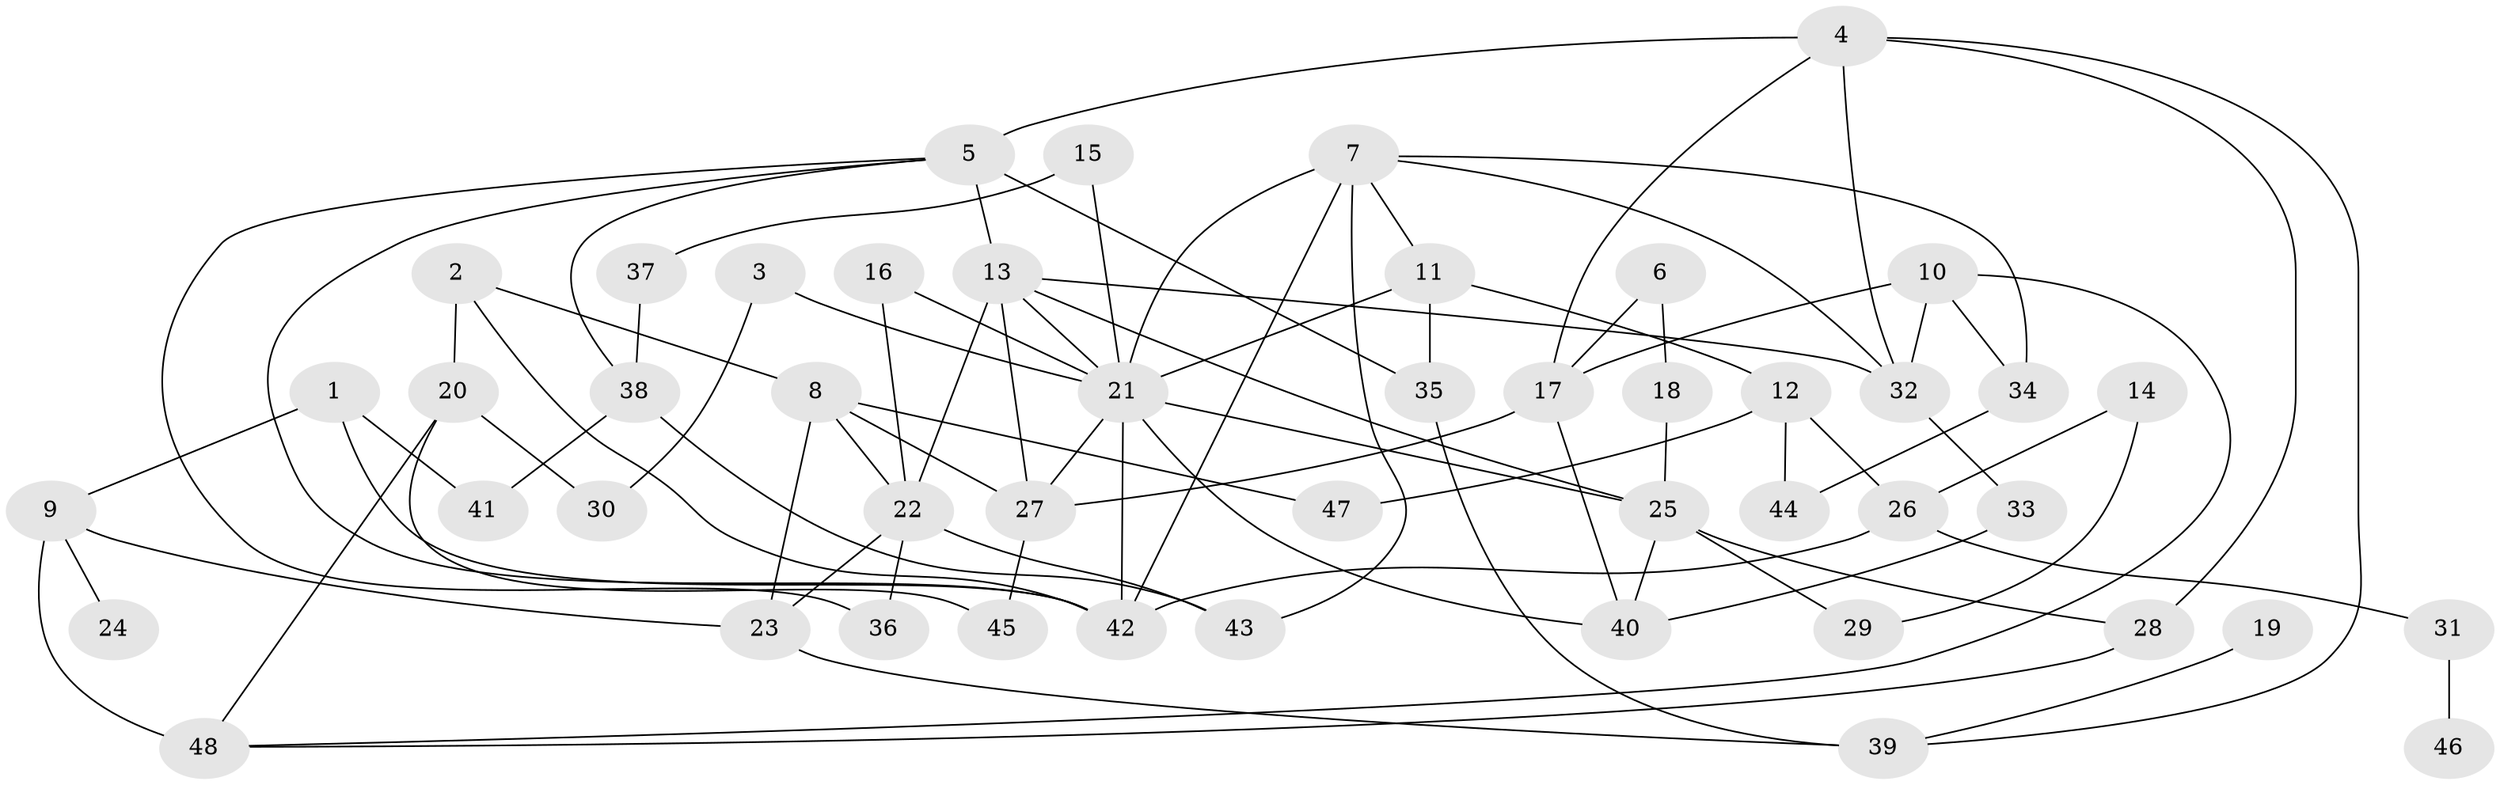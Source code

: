 // original degree distribution, {11: 0.010526315789473684, 7: 0.021052631578947368, 5: 0.08421052631578947, 3: 0.18947368421052632, 4: 0.10526315789473684, 2: 0.3157894736842105, 6: 0.05263157894736842, 1: 0.22105263157894736}
// Generated by graph-tools (version 1.1) at 2025/01/03/09/25 03:01:09]
// undirected, 48 vertices, 84 edges
graph export_dot {
graph [start="1"]
  node [color=gray90,style=filled];
  1;
  2;
  3;
  4;
  5;
  6;
  7;
  8;
  9;
  10;
  11;
  12;
  13;
  14;
  15;
  16;
  17;
  18;
  19;
  20;
  21;
  22;
  23;
  24;
  25;
  26;
  27;
  28;
  29;
  30;
  31;
  32;
  33;
  34;
  35;
  36;
  37;
  38;
  39;
  40;
  41;
  42;
  43;
  44;
  45;
  46;
  47;
  48;
  1 -- 9 [weight=1.0];
  1 -- 41 [weight=1.0];
  1 -- 42 [weight=1.0];
  2 -- 8 [weight=1.0];
  2 -- 20 [weight=2.0];
  2 -- 42 [weight=1.0];
  3 -- 21 [weight=1.0];
  3 -- 30 [weight=1.0];
  4 -- 5 [weight=1.0];
  4 -- 17 [weight=1.0];
  4 -- 28 [weight=1.0];
  4 -- 32 [weight=1.0];
  4 -- 39 [weight=1.0];
  5 -- 13 [weight=1.0];
  5 -- 35 [weight=2.0];
  5 -- 36 [weight=1.0];
  5 -- 38 [weight=1.0];
  5 -- 42 [weight=1.0];
  6 -- 17 [weight=1.0];
  6 -- 18 [weight=1.0];
  7 -- 11 [weight=1.0];
  7 -- 21 [weight=1.0];
  7 -- 32 [weight=1.0];
  7 -- 34 [weight=1.0];
  7 -- 42 [weight=1.0];
  7 -- 43 [weight=1.0];
  8 -- 22 [weight=1.0];
  8 -- 23 [weight=1.0];
  8 -- 27 [weight=1.0];
  8 -- 47 [weight=1.0];
  9 -- 23 [weight=1.0];
  9 -- 24 [weight=1.0];
  9 -- 48 [weight=1.0];
  10 -- 17 [weight=1.0];
  10 -- 32 [weight=1.0];
  10 -- 34 [weight=1.0];
  10 -- 48 [weight=1.0];
  11 -- 12 [weight=1.0];
  11 -- 21 [weight=2.0];
  11 -- 35 [weight=1.0];
  12 -- 26 [weight=1.0];
  12 -- 44 [weight=1.0];
  12 -- 47 [weight=1.0];
  13 -- 21 [weight=1.0];
  13 -- 22 [weight=1.0];
  13 -- 25 [weight=1.0];
  13 -- 27 [weight=1.0];
  13 -- 32 [weight=1.0];
  14 -- 26 [weight=1.0];
  14 -- 29 [weight=1.0];
  15 -- 21 [weight=1.0];
  15 -- 37 [weight=1.0];
  16 -- 21 [weight=1.0];
  16 -- 22 [weight=1.0];
  17 -- 27 [weight=1.0];
  17 -- 40 [weight=1.0];
  18 -- 25 [weight=1.0];
  19 -- 39 [weight=1.0];
  20 -- 30 [weight=1.0];
  20 -- 45 [weight=1.0];
  20 -- 48 [weight=2.0];
  21 -- 25 [weight=1.0];
  21 -- 27 [weight=1.0];
  21 -- 40 [weight=1.0];
  21 -- 42 [weight=1.0];
  22 -- 23 [weight=1.0];
  22 -- 36 [weight=1.0];
  22 -- 43 [weight=1.0];
  23 -- 39 [weight=1.0];
  25 -- 28 [weight=1.0];
  25 -- 29 [weight=1.0];
  25 -- 40 [weight=1.0];
  26 -- 31 [weight=1.0];
  26 -- 42 [weight=1.0];
  27 -- 45 [weight=1.0];
  28 -- 48 [weight=1.0];
  31 -- 46 [weight=1.0];
  32 -- 33 [weight=1.0];
  33 -- 40 [weight=1.0];
  34 -- 44 [weight=1.0];
  35 -- 39 [weight=1.0];
  37 -- 38 [weight=1.0];
  38 -- 41 [weight=1.0];
  38 -- 43 [weight=1.0];
}
